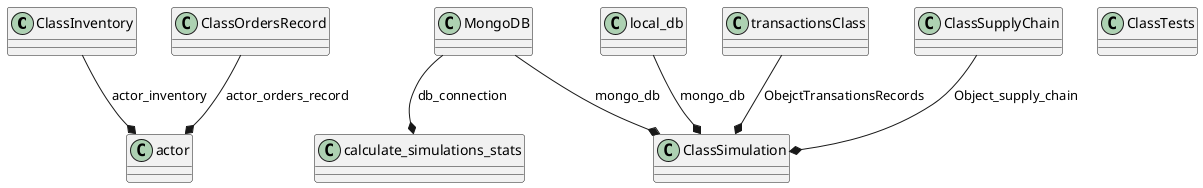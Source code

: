 @startuml classes
set namespaceSeparator none
class "ClassInventory" as Bullwhip.simulator.inventory.ClassInventory {
}
class "ClassOrdersRecord" as Bullwhip.simulator.orders_records.ClassOrdersRecord {
}
class "ClassSimulation" as Bullwhip.simulator.simulation.ClassSimulation {
}
class "ClassSupplyChain" as Bullwhip.simulator.supply_chain.ClassSupplyChain {
}
class "ClassTests" as Bullwhip.simulator.tests.ClassTests {
}
class "MongoDB" as Bullwhip.simulator.database.MongoDB {
}
class "actor" as Bullwhip.simulator.actors.actor {
}
class "calculate_simulations_stats" as Bullwhip.simulator.final_stats.calculate_simulations_stats {
}
class "local_db" as Bullwhip.simulator.database.local_db {
}
class "transactionsClass" as Bullwhip.simulator.transactions.transactionsClass {
}
Bullwhip.simulator.database.MongoDB --* Bullwhip.simulator.final_stats.calculate_simulations_stats : db_connection
Bullwhip.simulator.database.MongoDB --* Bullwhip.simulator.simulation.ClassSimulation : mongo_db
Bullwhip.simulator.database.local_db --* Bullwhip.simulator.simulation.ClassSimulation : mongo_db
Bullwhip.simulator.inventory.ClassInventory --* Bullwhip.simulator.actors.actor : actor_inventory
Bullwhip.simulator.orders_records.ClassOrdersRecord --* Bullwhip.simulator.actors.actor : actor_orders_record
Bullwhip.simulator.supply_chain.ClassSupplyChain --* Bullwhip.simulator.simulation.ClassSimulation : Object_supply_chain
Bullwhip.simulator.transactions.transactionsClass --* Bullwhip.simulator.simulation.ClassSimulation : ObejctTransationsRecords
@enduml
